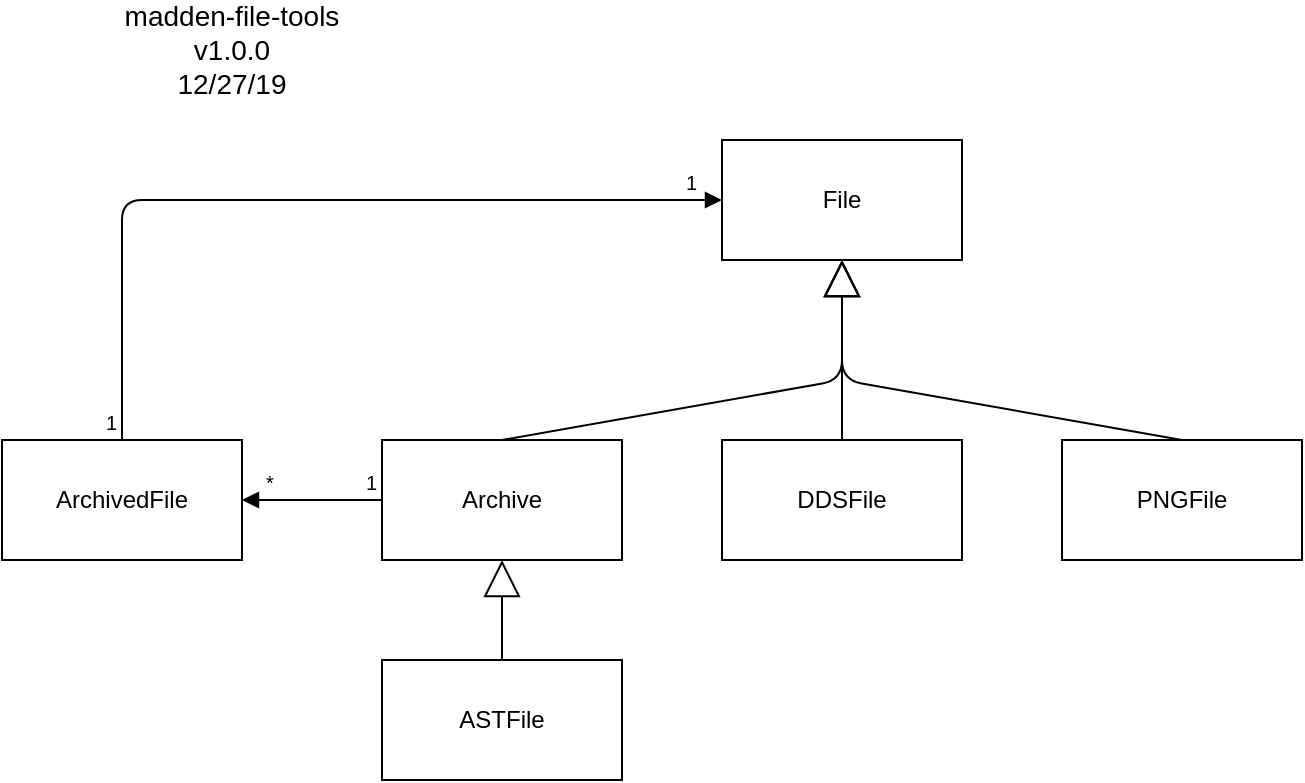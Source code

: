 <mxfile version="12.4.7" type="device"><diagram id="C5RBs43oDa-KdzZeNtuy" name="Page-1"><mxGraphModel dx="1422" dy="762" grid="1" gridSize="10" guides="1" tooltips="1" connect="1" arrows="1" fold="1" page="1" pageScale="1" pageWidth="827" pageHeight="1169" math="0" shadow="0"><root><mxCell id="WIyWlLk6GJQsqaUBKTNV-0"/><mxCell id="WIyWlLk6GJQsqaUBKTNV-1" parent="WIyWlLk6GJQsqaUBKTNV-0"/><mxCell id="OKLaqX8i_GDGlJUuK7H2-0" value="File" style="rounded=0;whiteSpace=wrap;html=1;" vertex="1" parent="WIyWlLk6GJQsqaUBKTNV-1"><mxGeometry x="440" y="110" width="120" height="60" as="geometry"/></mxCell><mxCell id="OKLaqX8i_GDGlJUuK7H2-1" value="Archive" style="rounded=0;whiteSpace=wrap;html=1;" vertex="1" parent="WIyWlLk6GJQsqaUBKTNV-1"><mxGeometry x="270" y="260" width="120" height="60" as="geometry"/></mxCell><mxCell id="OKLaqX8i_GDGlJUuK7H2-2" value="" style="endArrow=block;endSize=16;endFill=0;html=1;exitX=0.5;exitY=0;exitDx=0;exitDy=0;entryX=0.5;entryY=1;entryDx=0;entryDy=0;" edge="1" parent="WIyWlLk6GJQsqaUBKTNV-1" source="OKLaqX8i_GDGlJUuK7H2-1" target="OKLaqX8i_GDGlJUuK7H2-0"><mxGeometry width="160" relative="1" as="geometry"><mxPoint x="550" y="230" as="sourcePoint"/><mxPoint x="710" y="230" as="targetPoint"/><Array as="points"><mxPoint x="500" y="230"/></Array></mxGeometry></mxCell><mxCell id="OKLaqX8i_GDGlJUuK7H2-3" value="ASTFile" style="rounded=0;whiteSpace=wrap;html=1;" vertex="1" parent="WIyWlLk6GJQsqaUBKTNV-1"><mxGeometry x="270" y="370" width="120" height="60" as="geometry"/></mxCell><mxCell id="OKLaqX8i_GDGlJUuK7H2-5" value="" style="endArrow=block;endSize=16;endFill=0;html=1;exitX=0.5;exitY=0;exitDx=0;exitDy=0;entryX=0.5;entryY=1;entryDx=0;entryDy=0;" edge="1" parent="WIyWlLk6GJQsqaUBKTNV-1" source="OKLaqX8i_GDGlJUuK7H2-3" target="OKLaqX8i_GDGlJUuK7H2-1"><mxGeometry width="160" relative="1" as="geometry"><mxPoint x="340" y="270" as="sourcePoint"/><mxPoint x="340" y="160" as="targetPoint"/></mxGeometry></mxCell><mxCell id="OKLaqX8i_GDGlJUuK7H2-6" value="DDSFile" style="rounded=0;whiteSpace=wrap;html=1;" vertex="1" parent="WIyWlLk6GJQsqaUBKTNV-1"><mxGeometry x="440" y="260" width="120" height="60" as="geometry"/></mxCell><mxCell id="OKLaqX8i_GDGlJUuK7H2-7" value="" style="endArrow=block;endSize=16;endFill=0;html=1;exitX=0.5;exitY=0;exitDx=0;exitDy=0;entryX=0.5;entryY=1;entryDx=0;entryDy=0;" edge="1" parent="WIyWlLk6GJQsqaUBKTNV-1" source="OKLaqX8i_GDGlJUuK7H2-6" target="OKLaqX8i_GDGlJUuK7H2-0"><mxGeometry width="160" relative="1" as="geometry"><mxPoint x="340" y="270" as="sourcePoint"/><mxPoint x="450" y="180" as="targetPoint"/><Array as="points"/></mxGeometry></mxCell><mxCell id="OKLaqX8i_GDGlJUuK7H2-8" value="PNGFile" style="rounded=0;whiteSpace=wrap;html=1;" vertex="1" parent="WIyWlLk6GJQsqaUBKTNV-1"><mxGeometry x="610" y="260" width="120" height="60" as="geometry"/></mxCell><mxCell id="OKLaqX8i_GDGlJUuK7H2-9" value="" style="endArrow=block;endSize=16;endFill=0;html=1;exitX=0.5;exitY=0;exitDx=0;exitDy=0;" edge="1" parent="WIyWlLk6GJQsqaUBKTNV-1" source="OKLaqX8i_GDGlJUuK7H2-8"><mxGeometry width="160" relative="1" as="geometry"><mxPoint x="340" y="270" as="sourcePoint"/><mxPoint x="500" y="170" as="targetPoint"/><Array as="points"><mxPoint x="500" y="230"/></Array></mxGeometry></mxCell><mxCell id="OKLaqX8i_GDGlJUuK7H2-10" value="ArchivedFile" style="rounded=0;whiteSpace=wrap;html=1;" vertex="1" parent="WIyWlLk6GJQsqaUBKTNV-1"><mxGeometry x="80" y="260" width="120" height="60" as="geometry"/></mxCell><mxCell id="OKLaqX8i_GDGlJUuK7H2-11" value="" style="endArrow=block;endFill=1;html=1;edgeStyle=orthogonalEdgeStyle;align=left;verticalAlign=top;entryX=1;entryY=0.5;entryDx=0;entryDy=0;exitX=0;exitY=0.5;exitDx=0;exitDy=0;" edge="1" parent="WIyWlLk6GJQsqaUBKTNV-1" source="OKLaqX8i_GDGlJUuK7H2-1" target="OKLaqX8i_GDGlJUuK7H2-10"><mxGeometry x="0.143" y="-40" relative="1" as="geometry"><mxPoint x="230" y="270" as="sourcePoint"/><mxPoint x="350" y="190" as="targetPoint"/><mxPoint as="offset"/></mxGeometry></mxCell><mxCell id="OKLaqX8i_GDGlJUuK7H2-12" value="1" style="resizable=0;html=1;align=left;verticalAlign=bottom;labelBackgroundColor=#ffffff;fontSize=10;" connectable="0" vertex="1" parent="OKLaqX8i_GDGlJUuK7H2-11"><mxGeometry x="-1" relative="1" as="geometry"><mxPoint x="-10" y="-0.2" as="offset"/></mxGeometry></mxCell><mxCell id="OKLaqX8i_GDGlJUuK7H2-13" value="*" style="resizable=0;html=1;align=left;verticalAlign=bottom;labelBackgroundColor=#ffffff;fontSize=10;" connectable="0" vertex="1" parent="WIyWlLk6GJQsqaUBKTNV-1"><mxGeometry x="220" y="290" as="geometry"><mxPoint x="-10" y="-0.2" as="offset"/></mxGeometry></mxCell><mxCell id="OKLaqX8i_GDGlJUuK7H2-15" value="" style="endArrow=block;endFill=1;html=1;edgeStyle=orthogonalEdgeStyle;align=left;verticalAlign=top;entryX=0;entryY=0.5;entryDx=0;entryDy=0;exitX=0.5;exitY=0;exitDx=0;exitDy=0;" edge="1" parent="WIyWlLk6GJQsqaUBKTNV-1" source="OKLaqX8i_GDGlJUuK7H2-10" target="OKLaqX8i_GDGlJUuK7H2-0"><mxGeometry x="0.143" y="-40" relative="1" as="geometry"><mxPoint x="279.667" y="300" as="sourcePoint"/><mxPoint x="209.667" y="300" as="targetPoint"/><mxPoint as="offset"/></mxGeometry></mxCell><mxCell id="OKLaqX8i_GDGlJUuK7H2-16" value="1" style="resizable=0;html=1;align=left;verticalAlign=bottom;labelBackgroundColor=#ffffff;fontSize=10;" connectable="0" vertex="1" parent="OKLaqX8i_GDGlJUuK7H2-15"><mxGeometry x="-1" relative="1" as="geometry"><mxPoint x="-10" y="-0.2" as="offset"/></mxGeometry></mxCell><mxCell id="OKLaqX8i_GDGlJUuK7H2-17" value="1" style="resizable=0;html=1;align=left;verticalAlign=bottom;labelBackgroundColor=#ffffff;fontSize=10;" connectable="0" vertex="1" parent="WIyWlLk6GJQsqaUBKTNV-1"><mxGeometry x="430" y="140" as="geometry"><mxPoint x="-10" y="-0.2" as="offset"/></mxGeometry></mxCell><mxCell id="OKLaqX8i_GDGlJUuK7H2-19" value="madden-file-tools&lt;br&gt;v1.0.0&lt;br style=&quot;font-size: 14px&quot;&gt;12/27/19" style="text;html=1;strokeColor=none;fillColor=none;align=center;verticalAlign=middle;whiteSpace=wrap;rounded=0;fontSize=14;" vertex="1" parent="WIyWlLk6GJQsqaUBKTNV-1"><mxGeometry x="130" y="50" width="130" height="30" as="geometry"/></mxCell></root></mxGraphModel></diagram></mxfile>